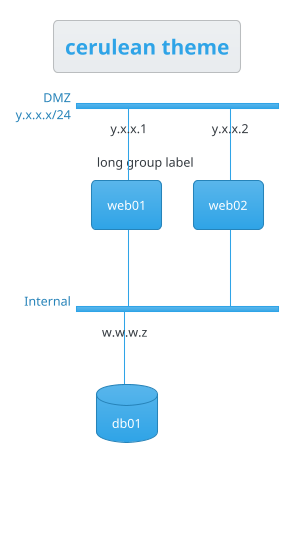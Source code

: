' Do not edit
' Theme Gallery
' autogenerated by script
'
@startuml
!theme cerulean
title cerulean theme
nwdiag {
  network DMZ {
      address = "y.x.x.x/24"
      web01 [address = "y.x.x.1"];
      web02 [address = "y.x.x.2"];
  }

   network Internal {
    web01;
    web02;
    db01 [address = "w.w.w.z", shape = database];
  } 

    group {
    description = "long group label";
    web01;
    web02;
    db01;
  }
}
@enduml

